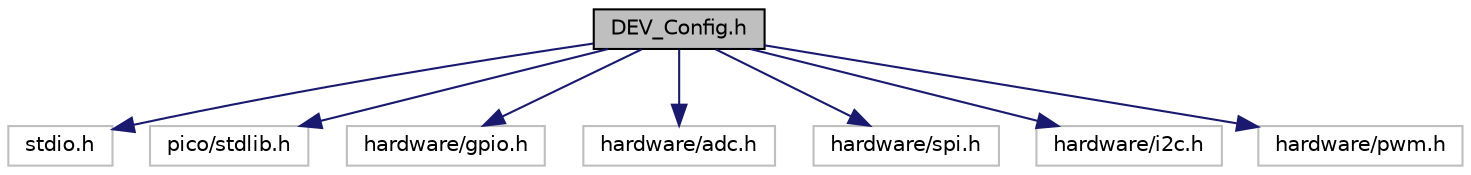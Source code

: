 digraph "DEV_Config.h"
{
 // LATEX_PDF_SIZE
  bgcolor="transparent";
  edge [fontname="Helvetica",fontsize="10",labelfontname="Helvetica",labelfontsize="10"];
  node [fontname="Helvetica",fontsize="10",shape=record];
  Node1 [label="DEV_Config.h",height=0.2,width=0.4,color="black", fillcolor="grey75", style="filled", fontcolor="black",tooltip=" "];
  Node1 -> Node2 [color="midnightblue",fontsize="10",style="solid",fontname="Helvetica"];
  Node2 [label="stdio.h",height=0.2,width=0.4,color="grey75",tooltip=" "];
  Node1 -> Node3 [color="midnightblue",fontsize="10",style="solid",fontname="Helvetica"];
  Node3 [label="pico/stdlib.h",height=0.2,width=0.4,color="grey75",tooltip=" "];
  Node1 -> Node4 [color="midnightblue",fontsize="10",style="solid",fontname="Helvetica"];
  Node4 [label="hardware/gpio.h",height=0.2,width=0.4,color="grey75",tooltip=" "];
  Node1 -> Node5 [color="midnightblue",fontsize="10",style="solid",fontname="Helvetica"];
  Node5 [label="hardware/adc.h",height=0.2,width=0.4,color="grey75",tooltip=" "];
  Node1 -> Node6 [color="midnightblue",fontsize="10",style="solid",fontname="Helvetica"];
  Node6 [label="hardware/spi.h",height=0.2,width=0.4,color="grey75",tooltip=" "];
  Node1 -> Node7 [color="midnightblue",fontsize="10",style="solid",fontname="Helvetica"];
  Node7 [label="hardware/i2c.h",height=0.2,width=0.4,color="grey75",tooltip=" "];
  Node1 -> Node8 [color="midnightblue",fontsize="10",style="solid",fontname="Helvetica"];
  Node8 [label="hardware/pwm.h",height=0.2,width=0.4,color="grey75",tooltip=" "];
}
